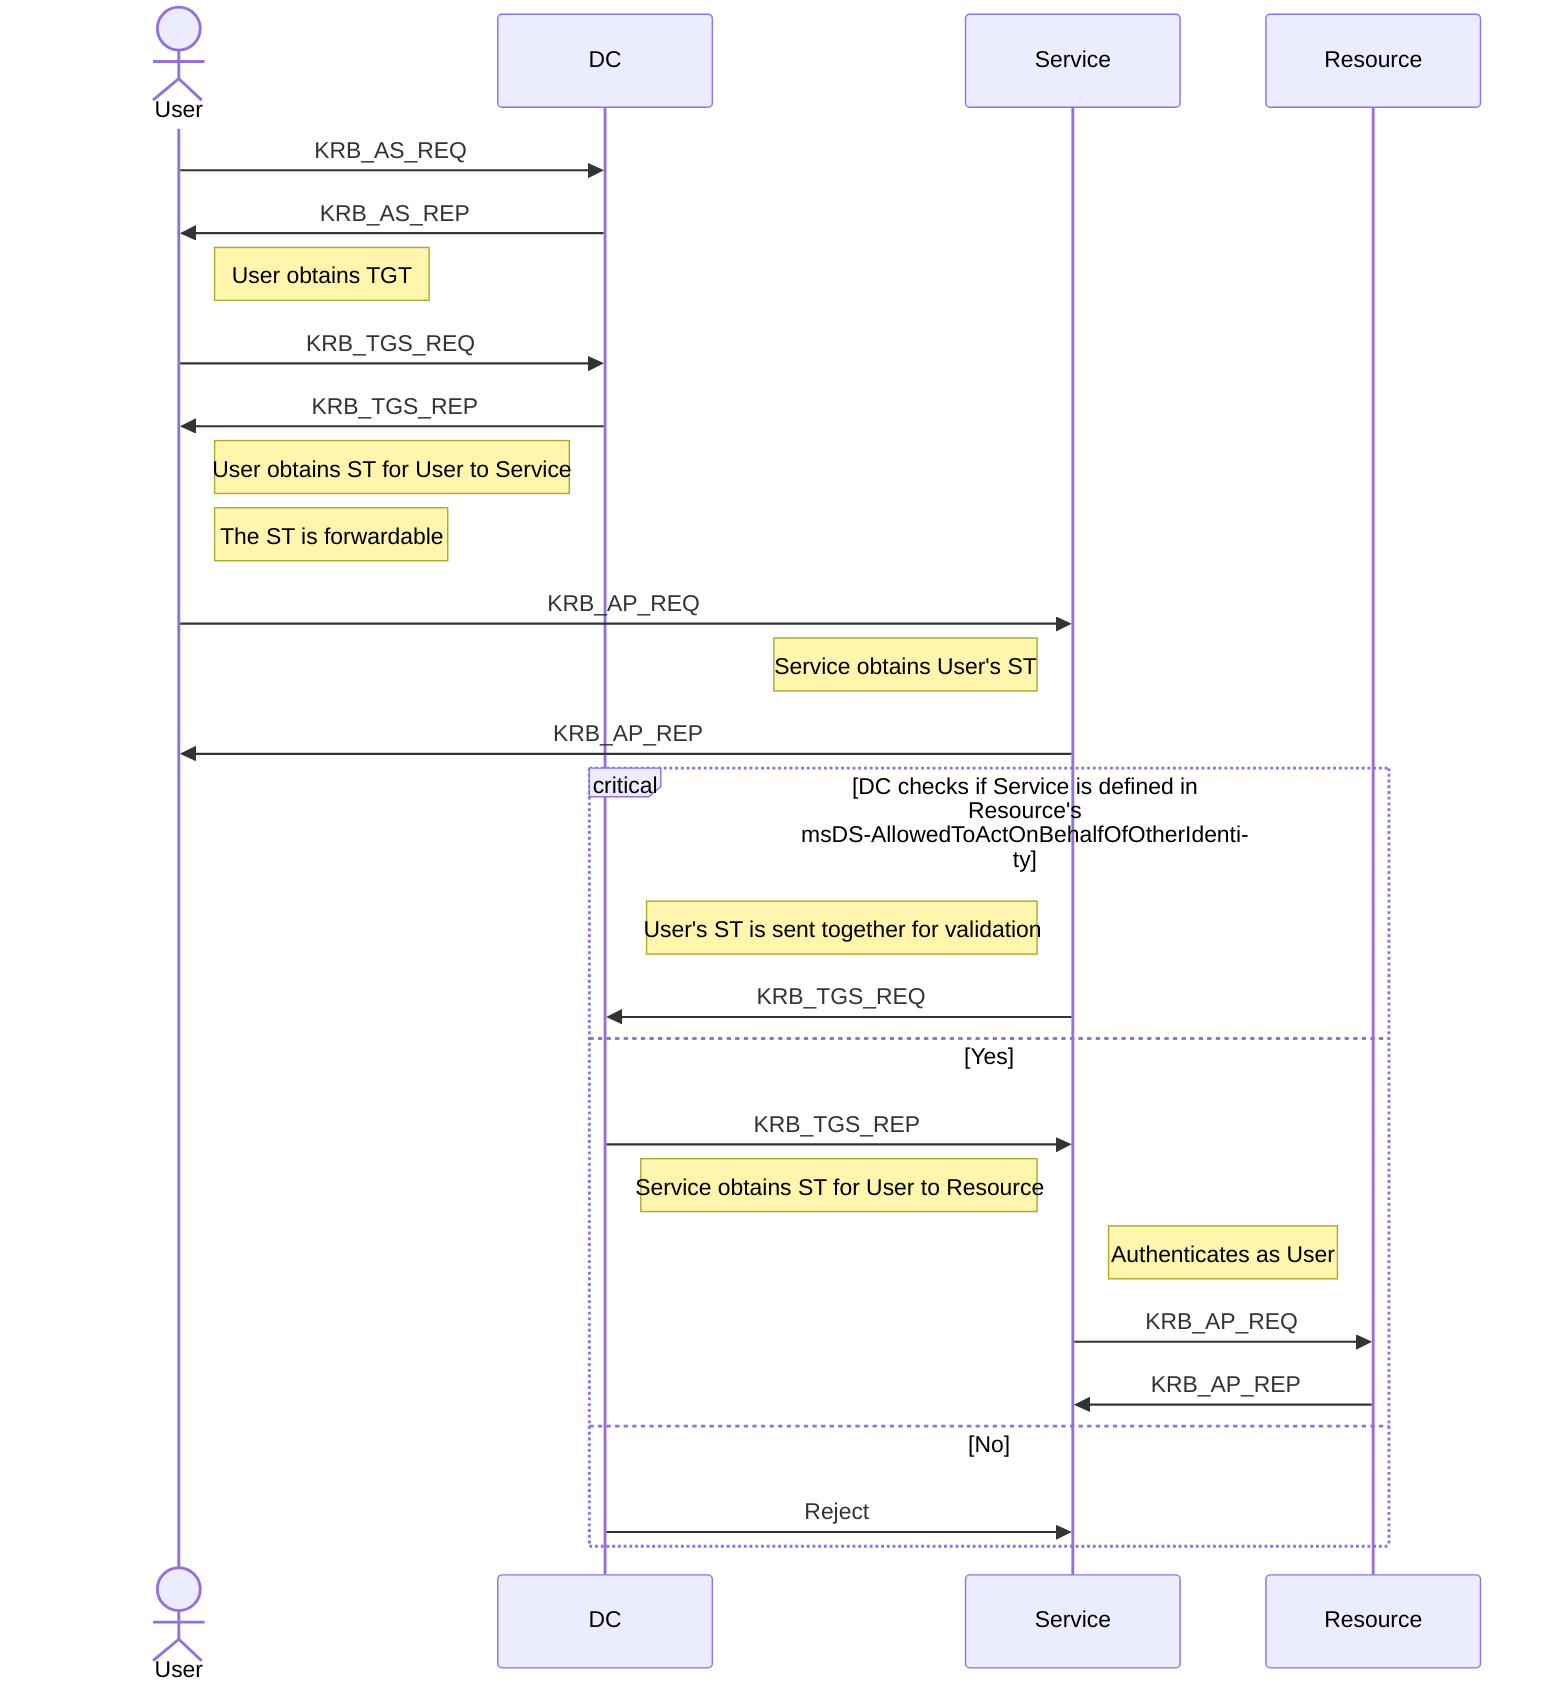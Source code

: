 %% Resource-based Constrained Delegation
sequenceDiagram

actor User

User->>DC: KRB_AS_REQ
DC->>User: KRB_AS_REP
Note right of User: User obtains TGT
User->>DC: KRB_TGS_REQ
DC->>User: KRB_TGS_REP
Note right of User: User obtains ST for User to Service
Note right of User: The ST is forwardable

User->>Service: KRB_AP_REQ
Note left of Service: Service obtains User's ST
Service->>User: KRB_AP_REP

critical DC checks if Service is defined in Resource's msDS-AllowedToActOnBehalfOfOtherIdentity
Note left of Service: User's ST is sent together for validation
Service->>DC: KRB_TGS_REQ
option Yes
DC->>Service: KRB_TGS_REP
Note left of Service: Service obtains ST for User to Resource

Note right of Service: Authenticates as User
Service->>Resource: KRB_AP_REQ
Resource->>Service: KRB_AP_REP

option No
DC->>Service: Reject
end